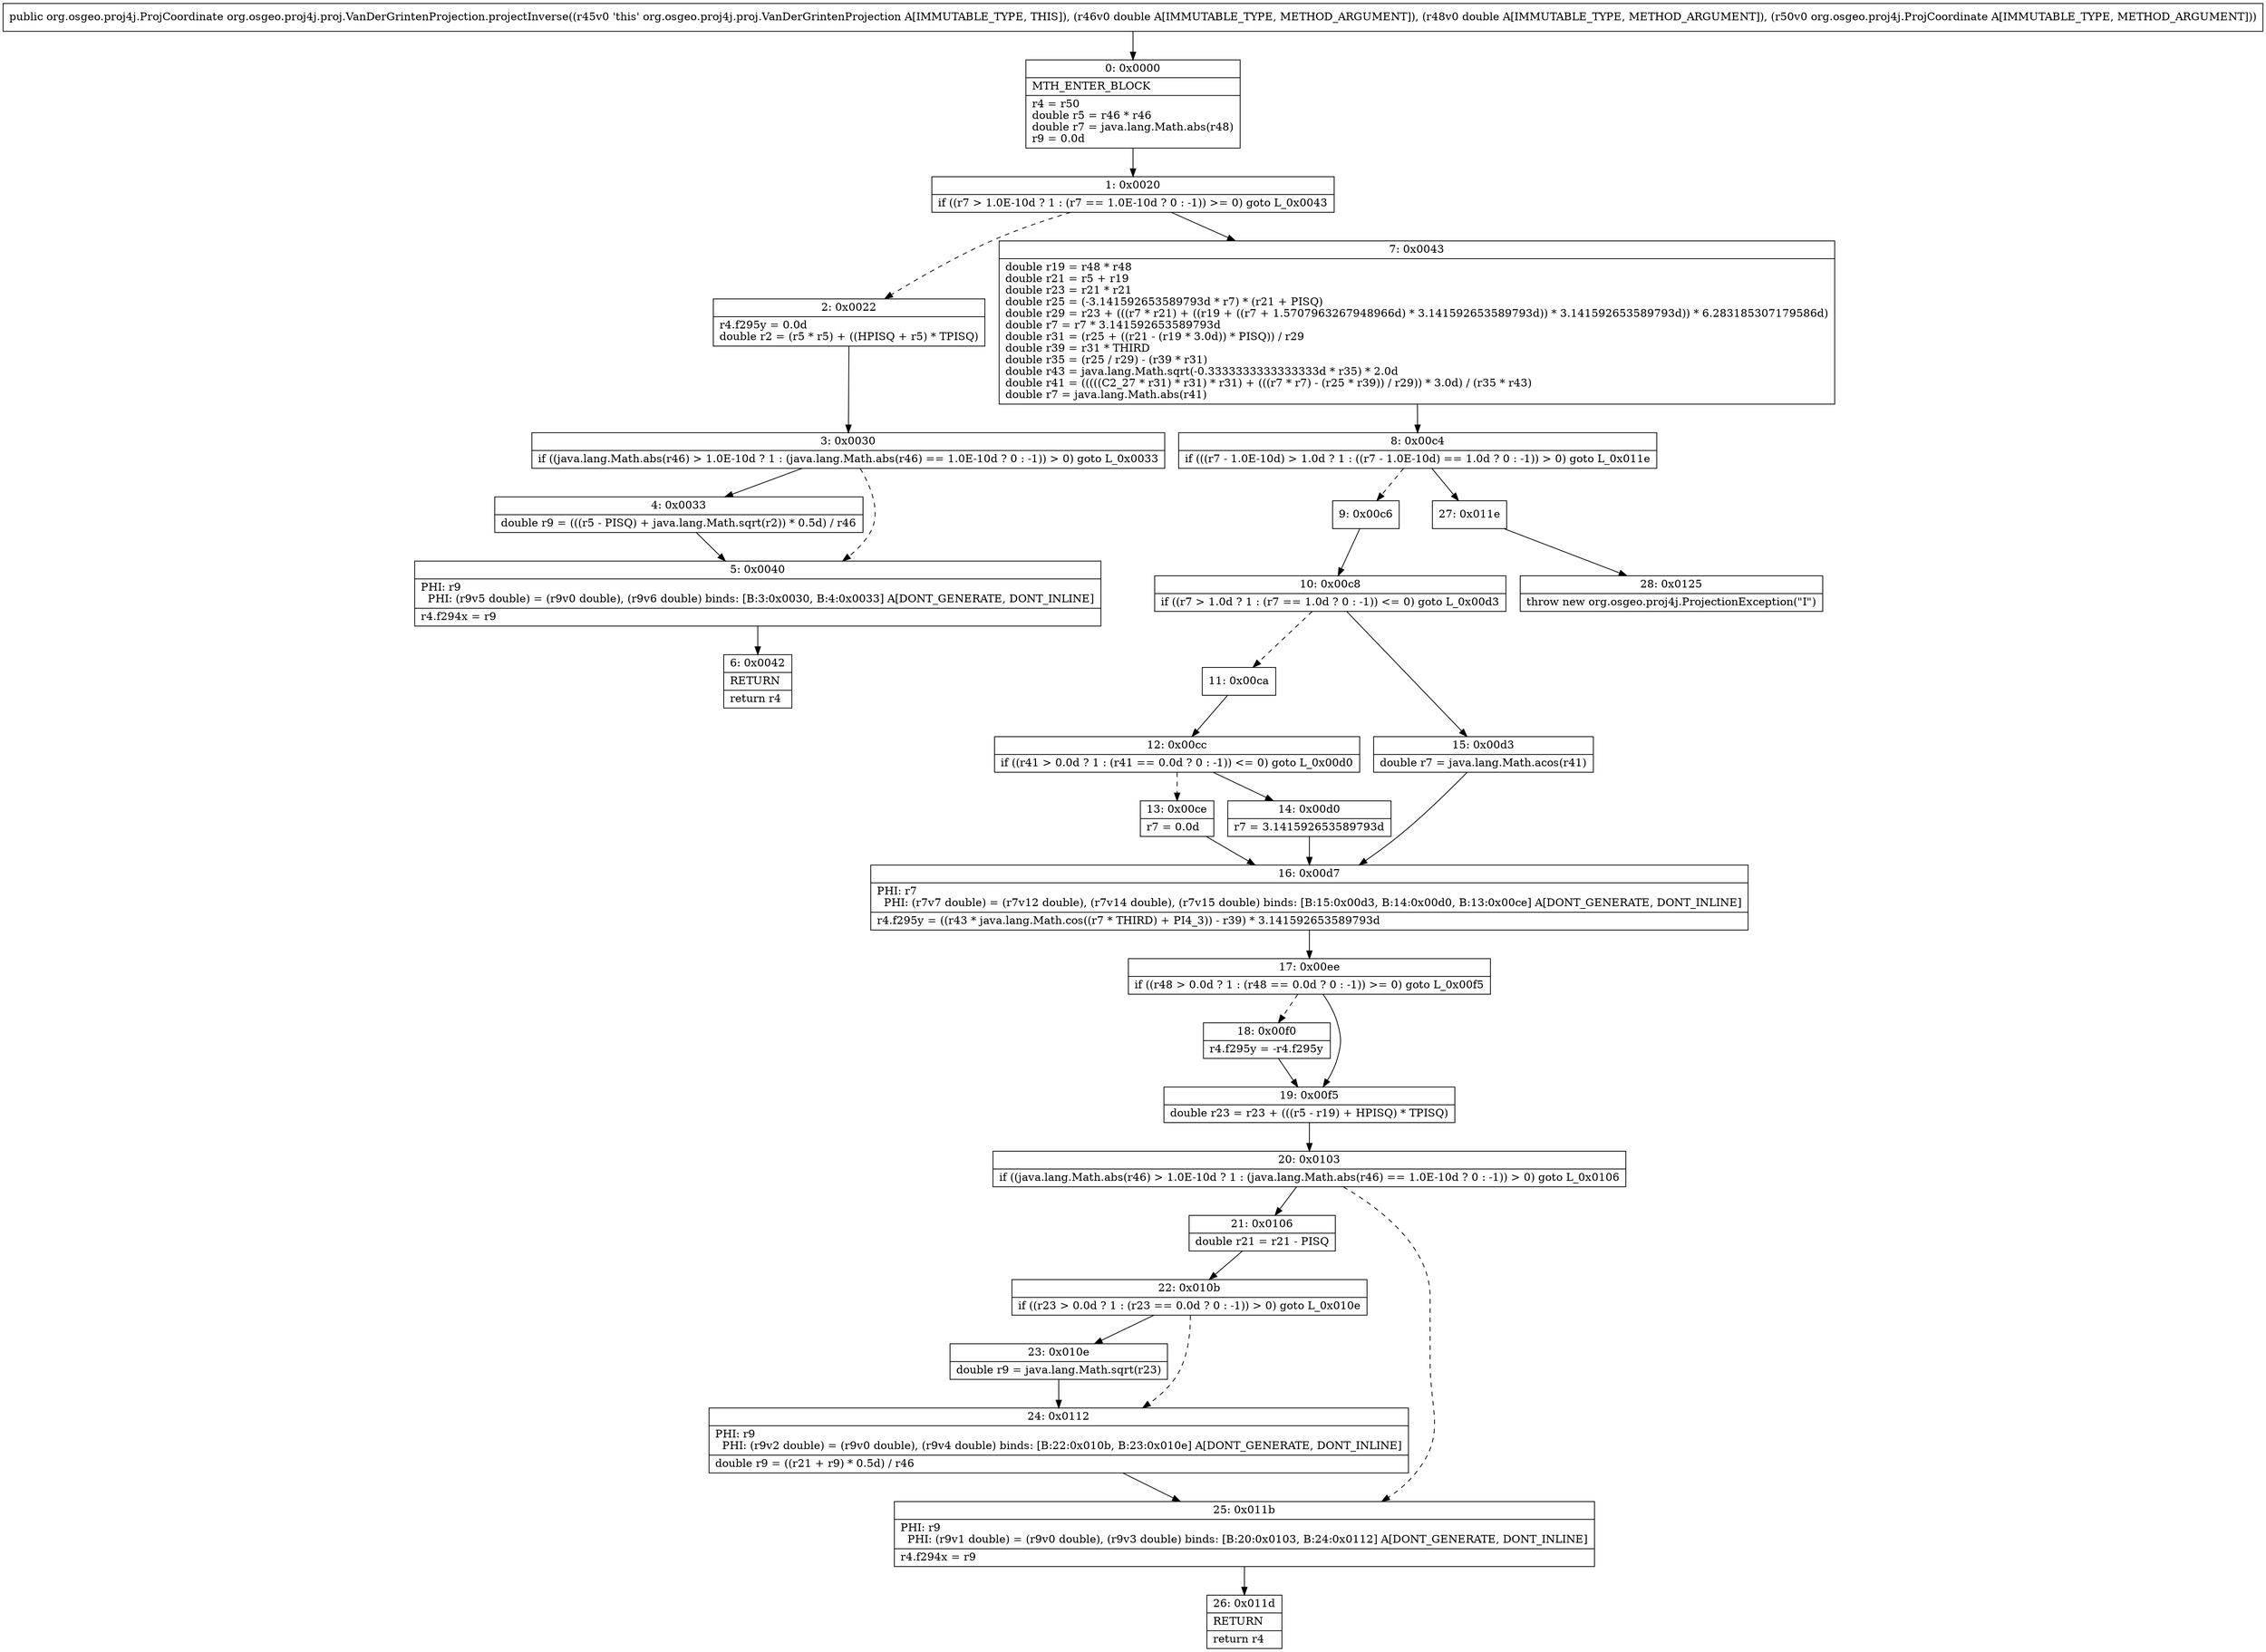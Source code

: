 digraph "CFG fororg.osgeo.proj4j.proj.VanDerGrintenProjection.projectInverse(DDLorg\/osgeo\/proj4j\/ProjCoordinate;)Lorg\/osgeo\/proj4j\/ProjCoordinate;" {
Node_0 [shape=record,label="{0\:\ 0x0000|MTH_ENTER_BLOCK\l|r4 = r50\ldouble r5 = r46 * r46\ldouble r7 = java.lang.Math.abs(r48)\lr9 = 0.0d\l}"];
Node_1 [shape=record,label="{1\:\ 0x0020|if ((r7 \> 1.0E\-10d ? 1 : (r7 == 1.0E\-10d ? 0 : \-1)) \>= 0) goto L_0x0043\l}"];
Node_2 [shape=record,label="{2\:\ 0x0022|r4.f295y = 0.0d\ldouble r2 = (r5 * r5) + ((HPISQ + r5) * TPISQ)\l}"];
Node_3 [shape=record,label="{3\:\ 0x0030|if ((java.lang.Math.abs(r46) \> 1.0E\-10d ? 1 : (java.lang.Math.abs(r46) == 1.0E\-10d ? 0 : \-1)) \> 0) goto L_0x0033\l}"];
Node_4 [shape=record,label="{4\:\ 0x0033|double r9 = (((r5 \- PISQ) + java.lang.Math.sqrt(r2)) * 0.5d) \/ r46\l}"];
Node_5 [shape=record,label="{5\:\ 0x0040|PHI: r9 \l  PHI: (r9v5 double) = (r9v0 double), (r9v6 double) binds: [B:3:0x0030, B:4:0x0033] A[DONT_GENERATE, DONT_INLINE]\l|r4.f294x = r9\l}"];
Node_6 [shape=record,label="{6\:\ 0x0042|RETURN\l|return r4\l}"];
Node_7 [shape=record,label="{7\:\ 0x0043|double r19 = r48 * r48\ldouble r21 = r5 + r19\ldouble r23 = r21 * r21\ldouble r25 = (\-3.141592653589793d * r7) * (r21 + PISQ)\ldouble r29 = r23 + (((r7 * r21) + ((r19 + ((r7 + 1.5707963267948966d) * 3.141592653589793d)) * 3.141592653589793d)) * 6.283185307179586d)\ldouble r7 = r7 * 3.141592653589793d\ldouble r31 = (r25 + ((r21 \- (r19 * 3.0d)) * PISQ)) \/ r29\ldouble r39 = r31 * THIRD\ldouble r35 = (r25 \/ r29) \- (r39 * r31)\ldouble r43 = java.lang.Math.sqrt(\-0.3333333333333333d * r35) * 2.0d\ldouble r41 = (((((C2_27 * r31) * r31) * r31) + (((r7 * r7) \- (r25 * r39)) \/ r29)) * 3.0d) \/ (r35 * r43)\ldouble r7 = java.lang.Math.abs(r41)\l}"];
Node_8 [shape=record,label="{8\:\ 0x00c4|if (((r7 \- 1.0E\-10d) \> 1.0d ? 1 : ((r7 \- 1.0E\-10d) == 1.0d ? 0 : \-1)) \> 0) goto L_0x011e\l}"];
Node_9 [shape=record,label="{9\:\ 0x00c6}"];
Node_10 [shape=record,label="{10\:\ 0x00c8|if ((r7 \> 1.0d ? 1 : (r7 == 1.0d ? 0 : \-1)) \<= 0) goto L_0x00d3\l}"];
Node_11 [shape=record,label="{11\:\ 0x00ca}"];
Node_12 [shape=record,label="{12\:\ 0x00cc|if ((r41 \> 0.0d ? 1 : (r41 == 0.0d ? 0 : \-1)) \<= 0) goto L_0x00d0\l}"];
Node_13 [shape=record,label="{13\:\ 0x00ce|r7 = 0.0d\l}"];
Node_14 [shape=record,label="{14\:\ 0x00d0|r7 = 3.141592653589793d\l}"];
Node_15 [shape=record,label="{15\:\ 0x00d3|double r7 = java.lang.Math.acos(r41)\l}"];
Node_16 [shape=record,label="{16\:\ 0x00d7|PHI: r7 \l  PHI: (r7v7 double) = (r7v12 double), (r7v14 double), (r7v15 double) binds: [B:15:0x00d3, B:14:0x00d0, B:13:0x00ce] A[DONT_GENERATE, DONT_INLINE]\l|r4.f295y = ((r43 * java.lang.Math.cos((r7 * THIRD) + PI4_3)) \- r39) * 3.141592653589793d\l}"];
Node_17 [shape=record,label="{17\:\ 0x00ee|if ((r48 \> 0.0d ? 1 : (r48 == 0.0d ? 0 : \-1)) \>= 0) goto L_0x00f5\l}"];
Node_18 [shape=record,label="{18\:\ 0x00f0|r4.f295y = \-r4.f295y\l}"];
Node_19 [shape=record,label="{19\:\ 0x00f5|double r23 = r23 + (((r5 \- r19) + HPISQ) * TPISQ)\l}"];
Node_20 [shape=record,label="{20\:\ 0x0103|if ((java.lang.Math.abs(r46) \> 1.0E\-10d ? 1 : (java.lang.Math.abs(r46) == 1.0E\-10d ? 0 : \-1)) \> 0) goto L_0x0106\l}"];
Node_21 [shape=record,label="{21\:\ 0x0106|double r21 = r21 \- PISQ\l}"];
Node_22 [shape=record,label="{22\:\ 0x010b|if ((r23 \> 0.0d ? 1 : (r23 == 0.0d ? 0 : \-1)) \> 0) goto L_0x010e\l}"];
Node_23 [shape=record,label="{23\:\ 0x010e|double r9 = java.lang.Math.sqrt(r23)\l}"];
Node_24 [shape=record,label="{24\:\ 0x0112|PHI: r9 \l  PHI: (r9v2 double) = (r9v0 double), (r9v4 double) binds: [B:22:0x010b, B:23:0x010e] A[DONT_GENERATE, DONT_INLINE]\l|double r9 = ((r21 + r9) * 0.5d) \/ r46\l}"];
Node_25 [shape=record,label="{25\:\ 0x011b|PHI: r9 \l  PHI: (r9v1 double) = (r9v0 double), (r9v3 double) binds: [B:20:0x0103, B:24:0x0112] A[DONT_GENERATE, DONT_INLINE]\l|r4.f294x = r9\l}"];
Node_26 [shape=record,label="{26\:\ 0x011d|RETURN\l|return r4\l}"];
Node_27 [shape=record,label="{27\:\ 0x011e}"];
Node_28 [shape=record,label="{28\:\ 0x0125|throw new org.osgeo.proj4j.ProjectionException(\"I\")\l}"];
MethodNode[shape=record,label="{public org.osgeo.proj4j.ProjCoordinate org.osgeo.proj4j.proj.VanDerGrintenProjection.projectInverse((r45v0 'this' org.osgeo.proj4j.proj.VanDerGrintenProjection A[IMMUTABLE_TYPE, THIS]), (r46v0 double A[IMMUTABLE_TYPE, METHOD_ARGUMENT]), (r48v0 double A[IMMUTABLE_TYPE, METHOD_ARGUMENT]), (r50v0 org.osgeo.proj4j.ProjCoordinate A[IMMUTABLE_TYPE, METHOD_ARGUMENT])) }"];
MethodNode -> Node_0;
Node_0 -> Node_1;
Node_1 -> Node_2[style=dashed];
Node_1 -> Node_7;
Node_2 -> Node_3;
Node_3 -> Node_4;
Node_3 -> Node_5[style=dashed];
Node_4 -> Node_5;
Node_5 -> Node_6;
Node_7 -> Node_8;
Node_8 -> Node_9[style=dashed];
Node_8 -> Node_27;
Node_9 -> Node_10;
Node_10 -> Node_11[style=dashed];
Node_10 -> Node_15;
Node_11 -> Node_12;
Node_12 -> Node_13[style=dashed];
Node_12 -> Node_14;
Node_13 -> Node_16;
Node_14 -> Node_16;
Node_15 -> Node_16;
Node_16 -> Node_17;
Node_17 -> Node_18[style=dashed];
Node_17 -> Node_19;
Node_18 -> Node_19;
Node_19 -> Node_20;
Node_20 -> Node_21;
Node_20 -> Node_25[style=dashed];
Node_21 -> Node_22;
Node_22 -> Node_23;
Node_22 -> Node_24[style=dashed];
Node_23 -> Node_24;
Node_24 -> Node_25;
Node_25 -> Node_26;
Node_27 -> Node_28;
}


